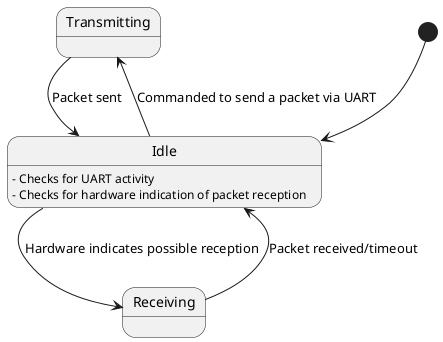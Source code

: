 @startuml

state "Transmitting" as Transmitting
state "Receiving" as Receiving

state "Idle" as Idle
  Idle: - Checks for UART activity
  Idle: - Checks for hardware indication of packet reception

[*] --> Idle
Idle --> Transmitting : Commanded to send a packet via UART
Idle --> Receiving : Hardware indicates possible reception
Transmitting --> Idle : Packet sent
Receiving --> Idle : Packet received/timeout

@enduml